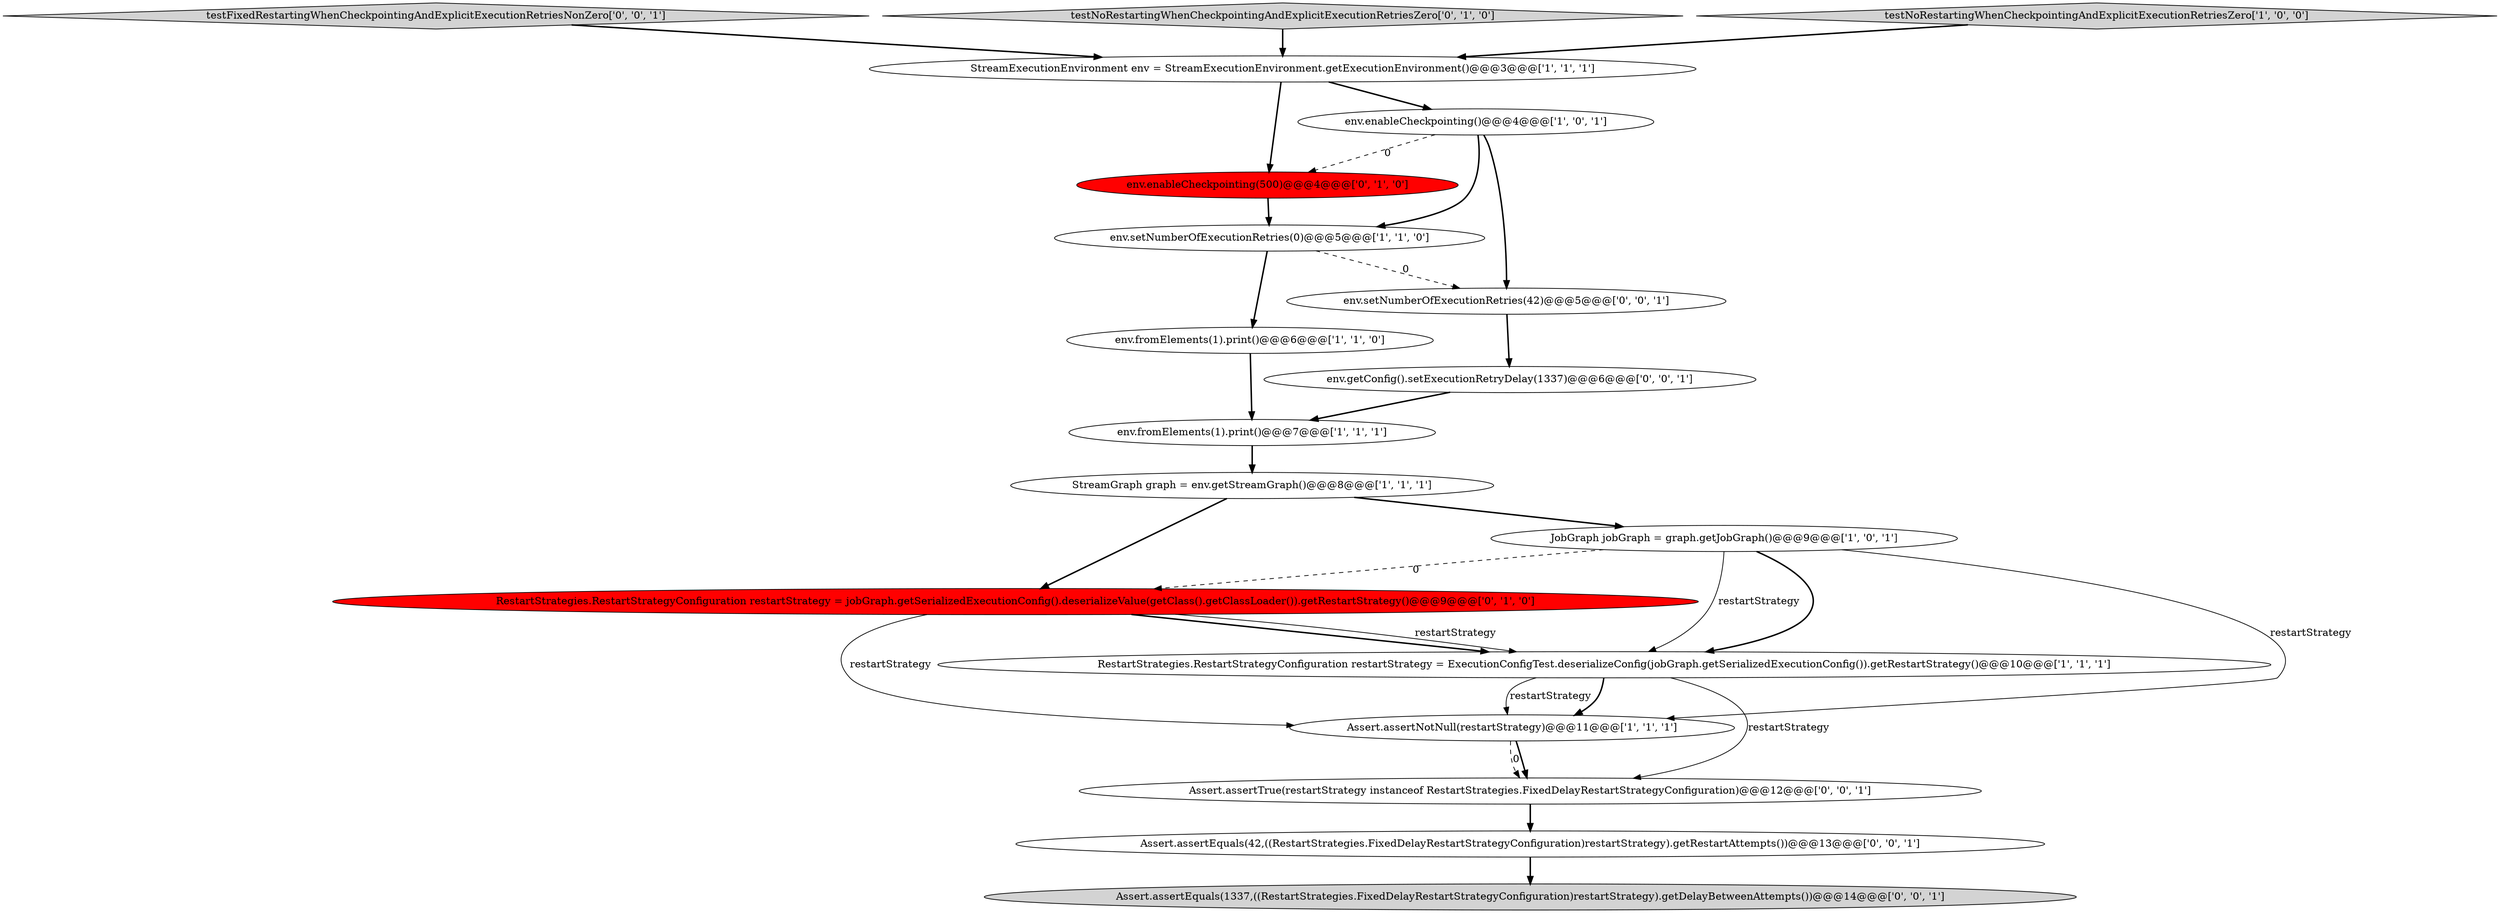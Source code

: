 digraph {
7 [style = filled, label = "env.enableCheckpointing()@@@4@@@['1', '0', '1']", fillcolor = white, shape = ellipse image = "AAA0AAABBB1BBB"];
6 [style = filled, label = "StreamGraph graph = env.getStreamGraph()@@@8@@@['1', '1', '1']", fillcolor = white, shape = ellipse image = "AAA0AAABBB1BBB"];
14 [style = filled, label = "Assert.assertEquals(1337,((RestartStrategies.FixedDelayRestartStrategyConfiguration)restartStrategy).getDelayBetweenAttempts())@@@14@@@['0', '0', '1']", fillcolor = lightgray, shape = ellipse image = "AAA0AAABBB3BBB"];
16 [style = filled, label = "testFixedRestartingWhenCheckpointingAndExplicitExecutionRetriesNonZero['0', '0', '1']", fillcolor = lightgray, shape = diamond image = "AAA0AAABBB3BBB"];
18 [style = filled, label = "Assert.assertTrue(restartStrategy instanceof RestartStrategies.FixedDelayRestartStrategyConfiguration)@@@12@@@['0', '0', '1']", fillcolor = white, shape = ellipse image = "AAA0AAABBB3BBB"];
17 [style = filled, label = "Assert.assertEquals(42,((RestartStrategies.FixedDelayRestartStrategyConfiguration)restartStrategy).getRestartAttempts())@@@13@@@['0', '0', '1']", fillcolor = white, shape = ellipse image = "AAA0AAABBB3BBB"];
12 [style = filled, label = "testNoRestartingWhenCheckpointingAndExplicitExecutionRetriesZero['0', '1', '0']", fillcolor = lightgray, shape = diamond image = "AAA0AAABBB2BBB"];
1 [style = filled, label = "testNoRestartingWhenCheckpointingAndExplicitExecutionRetriesZero['1', '0', '0']", fillcolor = lightgray, shape = diamond image = "AAA0AAABBB1BBB"];
11 [style = filled, label = "env.enableCheckpointing(500)@@@4@@@['0', '1', '0']", fillcolor = red, shape = ellipse image = "AAA1AAABBB2BBB"];
8 [style = filled, label = "JobGraph jobGraph = graph.getJobGraph()@@@9@@@['1', '0', '1']", fillcolor = white, shape = ellipse image = "AAA0AAABBB1BBB"];
13 [style = filled, label = "env.getConfig().setExecutionRetryDelay(1337)@@@6@@@['0', '0', '1']", fillcolor = white, shape = ellipse image = "AAA0AAABBB3BBB"];
2 [style = filled, label = "env.setNumberOfExecutionRetries(0)@@@5@@@['1', '1', '0']", fillcolor = white, shape = ellipse image = "AAA0AAABBB1BBB"];
3 [style = filled, label = "env.fromElements(1).print()@@@6@@@['1', '1', '0']", fillcolor = white, shape = ellipse image = "AAA0AAABBB1BBB"];
0 [style = filled, label = "StreamExecutionEnvironment env = StreamExecutionEnvironment.getExecutionEnvironment()@@@3@@@['1', '1', '1']", fillcolor = white, shape = ellipse image = "AAA0AAABBB1BBB"];
10 [style = filled, label = "RestartStrategies.RestartStrategyConfiguration restartStrategy = jobGraph.getSerializedExecutionConfig().deserializeValue(getClass().getClassLoader()).getRestartStrategy()@@@9@@@['0', '1', '0']", fillcolor = red, shape = ellipse image = "AAA1AAABBB2BBB"];
15 [style = filled, label = "env.setNumberOfExecutionRetries(42)@@@5@@@['0', '0', '1']", fillcolor = white, shape = ellipse image = "AAA0AAABBB3BBB"];
4 [style = filled, label = "env.fromElements(1).print()@@@7@@@['1', '1', '1']", fillcolor = white, shape = ellipse image = "AAA0AAABBB1BBB"];
5 [style = filled, label = "RestartStrategies.RestartStrategyConfiguration restartStrategy = ExecutionConfigTest.deserializeConfig(jobGraph.getSerializedExecutionConfig()).getRestartStrategy()@@@10@@@['1', '1', '1']", fillcolor = white, shape = ellipse image = "AAA0AAABBB1BBB"];
9 [style = filled, label = "Assert.assertNotNull(restartStrategy)@@@11@@@['1', '1', '1']", fillcolor = white, shape = ellipse image = "AAA0AAABBB1BBB"];
16->0 [style = bold, label=""];
15->13 [style = bold, label=""];
8->10 [style = dashed, label="0"];
5->9 [style = bold, label=""];
8->9 [style = solid, label="restartStrategy"];
4->6 [style = bold, label=""];
10->9 [style = solid, label="restartStrategy"];
5->18 [style = solid, label="restartStrategy"];
9->18 [style = dashed, label="0"];
2->3 [style = bold, label=""];
5->9 [style = solid, label="restartStrategy"];
7->11 [style = dashed, label="0"];
18->17 [style = bold, label=""];
0->11 [style = bold, label=""];
1->0 [style = bold, label=""];
12->0 [style = bold, label=""];
3->4 [style = bold, label=""];
11->2 [style = bold, label=""];
0->7 [style = bold, label=""];
2->15 [style = dashed, label="0"];
9->18 [style = bold, label=""];
10->5 [style = bold, label=""];
8->5 [style = bold, label=""];
17->14 [style = bold, label=""];
8->5 [style = solid, label="restartStrategy"];
7->2 [style = bold, label=""];
6->10 [style = bold, label=""];
6->8 [style = bold, label=""];
10->5 [style = solid, label="restartStrategy"];
7->15 [style = bold, label=""];
13->4 [style = bold, label=""];
}
